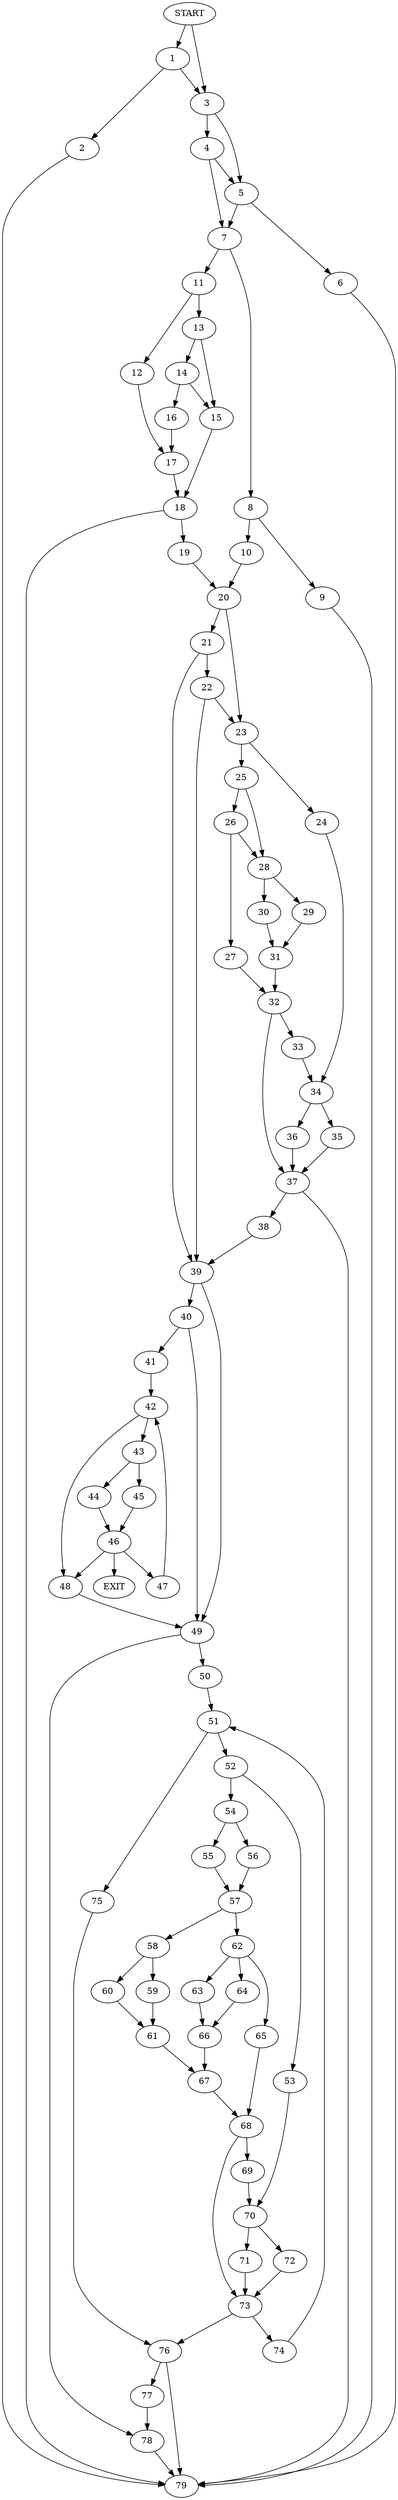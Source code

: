 digraph { 
0 [label="START"];
1;
2;
3;
4;
5;
6;
7;
8;
9;
10;
11;
12;
13;
14;
15;
16;
17;
18;
19;
20;
21;
22;
23;
24;
25;
26;
27;
28;
29;
30;
31;
32;
33;
34;
35;
36;
37;
38;
39;
40;
41;
42;
43;
44;
45;
46;
47;
48;
49;
50;
51;
52;
53;
54;
55;
56;
57;
58;
59;
60;
61;
62;
63;
64;
65;
66;
67;
68;
69;
70;
71;
72;
73;
74;
75;
76;
77;
78;
79;
80[label="EXIT"];
0 -> 1;
0 -> 3;
1 -> 3;
1 -> 2;
2 -> 79;
3 -> 5;
3 -> 4;
4 -> 5;
4 -> 7;
5 -> 6;
5 -> 7;
6 -> 79;
7 -> 8;
7 -> 11;
8 -> 10;
8 -> 9;
9 -> 79;
10 -> 20;
11 -> 12;
11 -> 13;
12 -> 17;
13 -> 15;
13 -> 14;
14 -> 15;
14 -> 16;
15 -> 18;
16 -> 17;
17 -> 18;
18 -> 79;
18 -> 19;
19 -> 20;
20 -> 23;
20 -> 21;
21 -> 39;
21 -> 22;
22 -> 23;
22 -> 39;
23 -> 24;
23 -> 25;
24 -> 34;
25 -> 26;
25 -> 28;
26 -> 27;
26 -> 28;
27 -> 32;
28 -> 29;
28 -> 30;
29 -> 31;
30 -> 31;
31 -> 32;
32 -> 37;
32 -> 33;
33 -> 34;
34 -> 35;
34 -> 36;
35 -> 37;
36 -> 37;
37 -> 79;
37 -> 38;
38 -> 39;
39 -> 49;
39 -> 40;
40 -> 49;
40 -> 41;
41 -> 42;
42 -> 43;
42 -> 48;
43 -> 44;
43 -> 45;
44 -> 46;
45 -> 46;
46 -> 80;
46 -> 47;
46:s2 -> 48;
47 -> 42;
48 -> 49;
49 -> 50;
49 -> 78;
50 -> 51;
51 -> 52;
51 -> 75;
52 -> 53;
52 -> 54;
53 -> 70;
54 -> 55;
54 -> 56;
55 -> 57;
56 -> 57;
57 -> 58;
57 -> 62;
58 -> 59;
58 -> 60;
59 -> 61;
60 -> 61;
61 -> 67;
62 -> 65;
62 -> 63;
62:s2 -> 64;
63 -> 66;
64 -> 66;
65 -> 68;
66 -> 67;
67 -> 68;
68 -> 73;
68 -> 69;
69 -> 70;
70 -> 71;
70 -> 72;
71 -> 73;
72 -> 73;
73 -> 76;
73 -> 74;
74 -> 51;
75 -> 76;
76 -> 79;
76 -> 77;
77 -> 78;
78 -> 79;
}